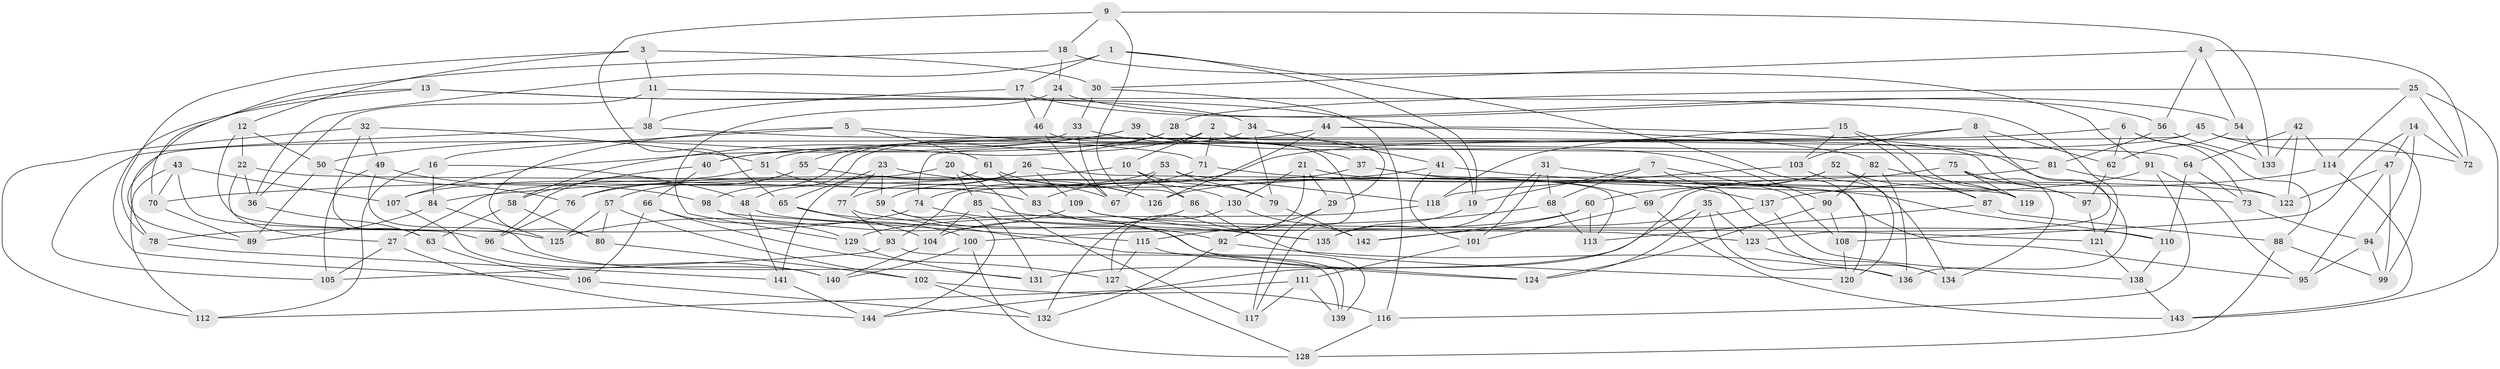 // Generated by graph-tools (version 1.1) at 2025/26/03/09/25 03:26:50]
// undirected, 144 vertices, 288 edges
graph export_dot {
graph [start="1"]
  node [color=gray90,style=filled];
  1;
  2;
  3;
  4;
  5;
  6;
  7;
  8;
  9;
  10;
  11;
  12;
  13;
  14;
  15;
  16;
  17;
  18;
  19;
  20;
  21;
  22;
  23;
  24;
  25;
  26;
  27;
  28;
  29;
  30;
  31;
  32;
  33;
  34;
  35;
  36;
  37;
  38;
  39;
  40;
  41;
  42;
  43;
  44;
  45;
  46;
  47;
  48;
  49;
  50;
  51;
  52;
  53;
  54;
  55;
  56;
  57;
  58;
  59;
  60;
  61;
  62;
  63;
  64;
  65;
  66;
  67;
  68;
  69;
  70;
  71;
  72;
  73;
  74;
  75;
  76;
  77;
  78;
  79;
  80;
  81;
  82;
  83;
  84;
  85;
  86;
  87;
  88;
  89;
  90;
  91;
  92;
  93;
  94;
  95;
  96;
  97;
  98;
  99;
  100;
  101;
  102;
  103;
  104;
  105;
  106;
  107;
  108;
  109;
  110;
  111;
  112;
  113;
  114;
  115;
  116;
  117;
  118;
  119;
  120;
  121;
  122;
  123;
  124;
  125;
  126;
  127;
  128;
  129;
  130;
  131;
  132;
  133;
  134;
  135;
  136;
  137;
  138;
  139;
  140;
  141;
  142;
  143;
  144;
  1 -- 19;
  1 -- 120;
  1 -- 36;
  1 -- 17;
  2 -- 71;
  2 -- 55;
  2 -- 10;
  2 -- 29;
  3 -- 30;
  3 -- 11;
  3 -- 12;
  3 -- 78;
  4 -- 54;
  4 -- 72;
  4 -- 30;
  4 -- 56;
  5 -- 61;
  5 -- 80;
  5 -- 71;
  5 -- 16;
  6 -- 40;
  6 -- 88;
  6 -- 62;
  6 -- 73;
  7 -- 68;
  7 -- 19;
  7 -- 108;
  7 -- 134;
  8 -- 83;
  8 -- 103;
  8 -- 62;
  8 -- 123;
  9 -- 18;
  9 -- 86;
  9 -- 65;
  9 -- 133;
  10 -- 70;
  10 -- 79;
  10 -- 86;
  11 -- 121;
  11 -- 36;
  11 -- 38;
  12 -- 125;
  12 -- 50;
  12 -- 22;
  13 -- 19;
  13 -- 34;
  13 -- 106;
  13 -- 89;
  14 -- 108;
  14 -- 47;
  14 -- 72;
  14 -- 94;
  15 -- 118;
  15 -- 87;
  15 -- 103;
  15 -- 119;
  16 -- 84;
  16 -- 112;
  16 -- 48;
  17 -- 38;
  17 -- 46;
  17 -- 56;
  18 -- 70;
  18 -- 24;
  18 -- 91;
  19 -- 135;
  20 -- 117;
  20 -- 85;
  20 -- 130;
  20 -- 27;
  21 -- 122;
  21 -- 29;
  21 -- 127;
  21 -- 130;
  22 -- 36;
  22 -- 119;
  22 -- 27;
  23 -- 65;
  23 -- 77;
  23 -- 126;
  23 -- 59;
  24 -- 129;
  24 -- 54;
  24 -- 46;
  25 -- 143;
  25 -- 72;
  25 -- 28;
  25 -- 114;
  26 -- 109;
  26 -- 59;
  26 -- 77;
  26 -- 95;
  27 -- 105;
  27 -- 144;
  28 -- 40;
  28 -- 107;
  28 -- 81;
  29 -- 92;
  29 -- 117;
  30 -- 116;
  30 -- 33;
  31 -- 135;
  31 -- 68;
  31 -- 137;
  31 -- 101;
  32 -- 63;
  32 -- 51;
  32 -- 112;
  32 -- 49;
  33 -- 78;
  33 -- 37;
  33 -- 67;
  34 -- 41;
  34 -- 98;
  34 -- 79;
  35 -- 131;
  35 -- 123;
  35 -- 124;
  35 -- 136;
  36 -- 63;
  37 -- 113;
  37 -- 69;
  37 -- 76;
  38 -- 105;
  38 -- 64;
  39 -- 97;
  39 -- 90;
  39 -- 50;
  39 -- 58;
  40 -- 66;
  40 -- 58;
  41 -- 73;
  41 -- 101;
  41 -- 84;
  42 -- 114;
  42 -- 122;
  42 -- 133;
  42 -- 64;
  43 -- 96;
  43 -- 70;
  43 -- 107;
  43 -- 112;
  44 -- 136;
  44 -- 48;
  44 -- 126;
  44 -- 82;
  45 -- 51;
  45 -- 72;
  45 -- 99;
  45 -- 74;
  46 -- 117;
  46 -- 67;
  47 -- 122;
  47 -- 99;
  47 -- 95;
  48 -- 141;
  48 -- 123;
  49 -- 131;
  49 -- 105;
  49 -- 98;
  50 -- 76;
  50 -- 89;
  51 -- 83;
  51 -- 96;
  52 -- 69;
  52 -- 87;
  52 -- 60;
  52 -- 120;
  53 -- 67;
  53 -- 118;
  53 -- 79;
  53 -- 107;
  54 -- 62;
  54 -- 133;
  55 -- 67;
  55 -- 57;
  55 -- 76;
  56 -- 81;
  56 -- 133;
  57 -- 125;
  57 -- 80;
  57 -- 102;
  58 -- 80;
  58 -- 63;
  59 -- 144;
  59 -- 92;
  60 -- 142;
  60 -- 113;
  60 -- 100;
  61 -- 83;
  61 -- 141;
  61 -- 126;
  62 -- 97;
  63 -- 106;
  64 -- 110;
  64 -- 73;
  65 -- 104;
  65 -- 124;
  66 -- 127;
  66 -- 106;
  66 -- 129;
  68 -- 115;
  68 -- 113;
  69 -- 101;
  69 -- 143;
  70 -- 89;
  71 -- 110;
  71 -- 74;
  73 -- 94;
  74 -- 78;
  74 -- 135;
  75 -- 134;
  75 -- 97;
  75 -- 144;
  75 -- 119;
  76 -- 96;
  77 -- 139;
  77 -- 93;
  78 -- 141;
  79 -- 142;
  80 -- 102;
  81 -- 122;
  81 -- 93;
  82 -- 119;
  82 -- 136;
  82 -- 90;
  83 -- 139;
  84 -- 125;
  84 -- 89;
  85 -- 104;
  85 -- 131;
  85 -- 121;
  86 -- 120;
  86 -- 104;
  87 -- 88;
  87 -- 113;
  88 -- 99;
  88 -- 128;
  90 -- 108;
  90 -- 124;
  91 -- 126;
  91 -- 95;
  91 -- 116;
  92 -- 132;
  92 -- 136;
  93 -- 105;
  93 -- 139;
  94 -- 99;
  94 -- 95;
  96 -- 140;
  97 -- 121;
  98 -- 100;
  98 -- 115;
  100 -- 140;
  100 -- 128;
  101 -- 111;
  102 -- 132;
  102 -- 116;
  103 -- 118;
  103 -- 134;
  104 -- 140;
  106 -- 132;
  107 -- 140;
  108 -- 120;
  109 -- 110;
  109 -- 135;
  109 -- 125;
  110 -- 138;
  111 -- 139;
  111 -- 117;
  111 -- 112;
  114 -- 137;
  114 -- 143;
  115 -- 124;
  115 -- 127;
  116 -- 128;
  118 -- 129;
  121 -- 138;
  123 -- 134;
  127 -- 128;
  129 -- 131;
  130 -- 142;
  130 -- 132;
  137 -- 142;
  137 -- 138;
  138 -- 143;
  141 -- 144;
}
